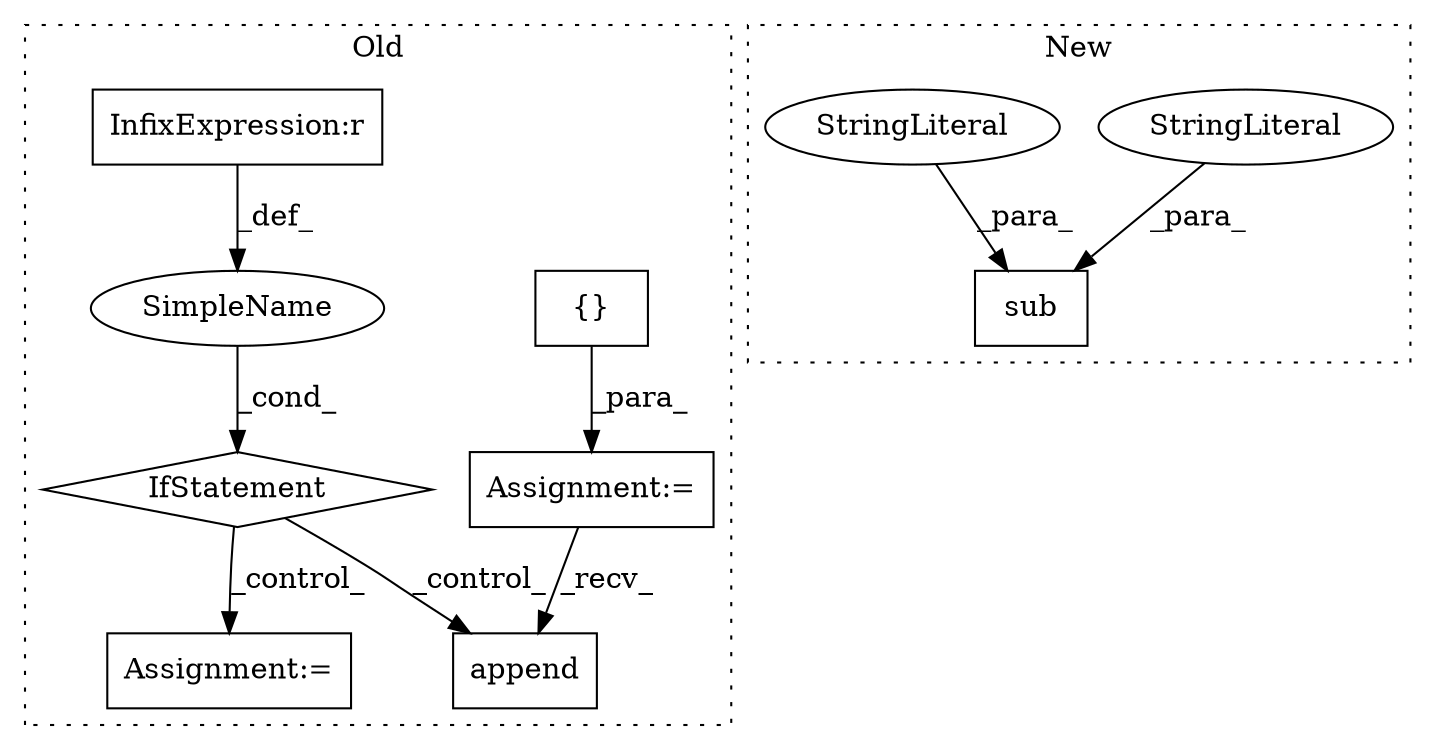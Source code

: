 digraph G {
subgraph cluster0 {
1 [label="append" a="32" s="4436,4467" l="7,1" shape="box"];
5 [label="Assignment:=" a="7" s="3453" l="1" shape="box"];
6 [label="{}" a="4" s="3467" l="2" shape="box"];
7 [label="IfStatement" a="25" s="4355,4410" l="4,2" shape="diamond"];
8 [label="SimpleName" a="42" s="" l="" shape="ellipse"];
9 [label="Assignment:=" a="7" s="4672" l="1" shape="box"];
10 [label="InfixExpression:r" a="27" s="4367" l="4" shape="box"];
label = "Old";
style="dotted";
}
subgraph cluster1 {
2 [label="sub" a="32" s="4409,4448" l="4,1" shape="box"];
3 [label="StringLiteral" a="45" s="4413" l="6" shape="ellipse"];
4 [label="StringLiteral" a="45" s="4420" l="3" shape="ellipse"];
label = "New";
style="dotted";
}
3 -> 2 [label="_para_"];
4 -> 2 [label="_para_"];
5 -> 1 [label="_recv_"];
6 -> 5 [label="_para_"];
7 -> 1 [label="_control_"];
7 -> 9 [label="_control_"];
8 -> 7 [label="_cond_"];
10 -> 8 [label="_def_"];
}